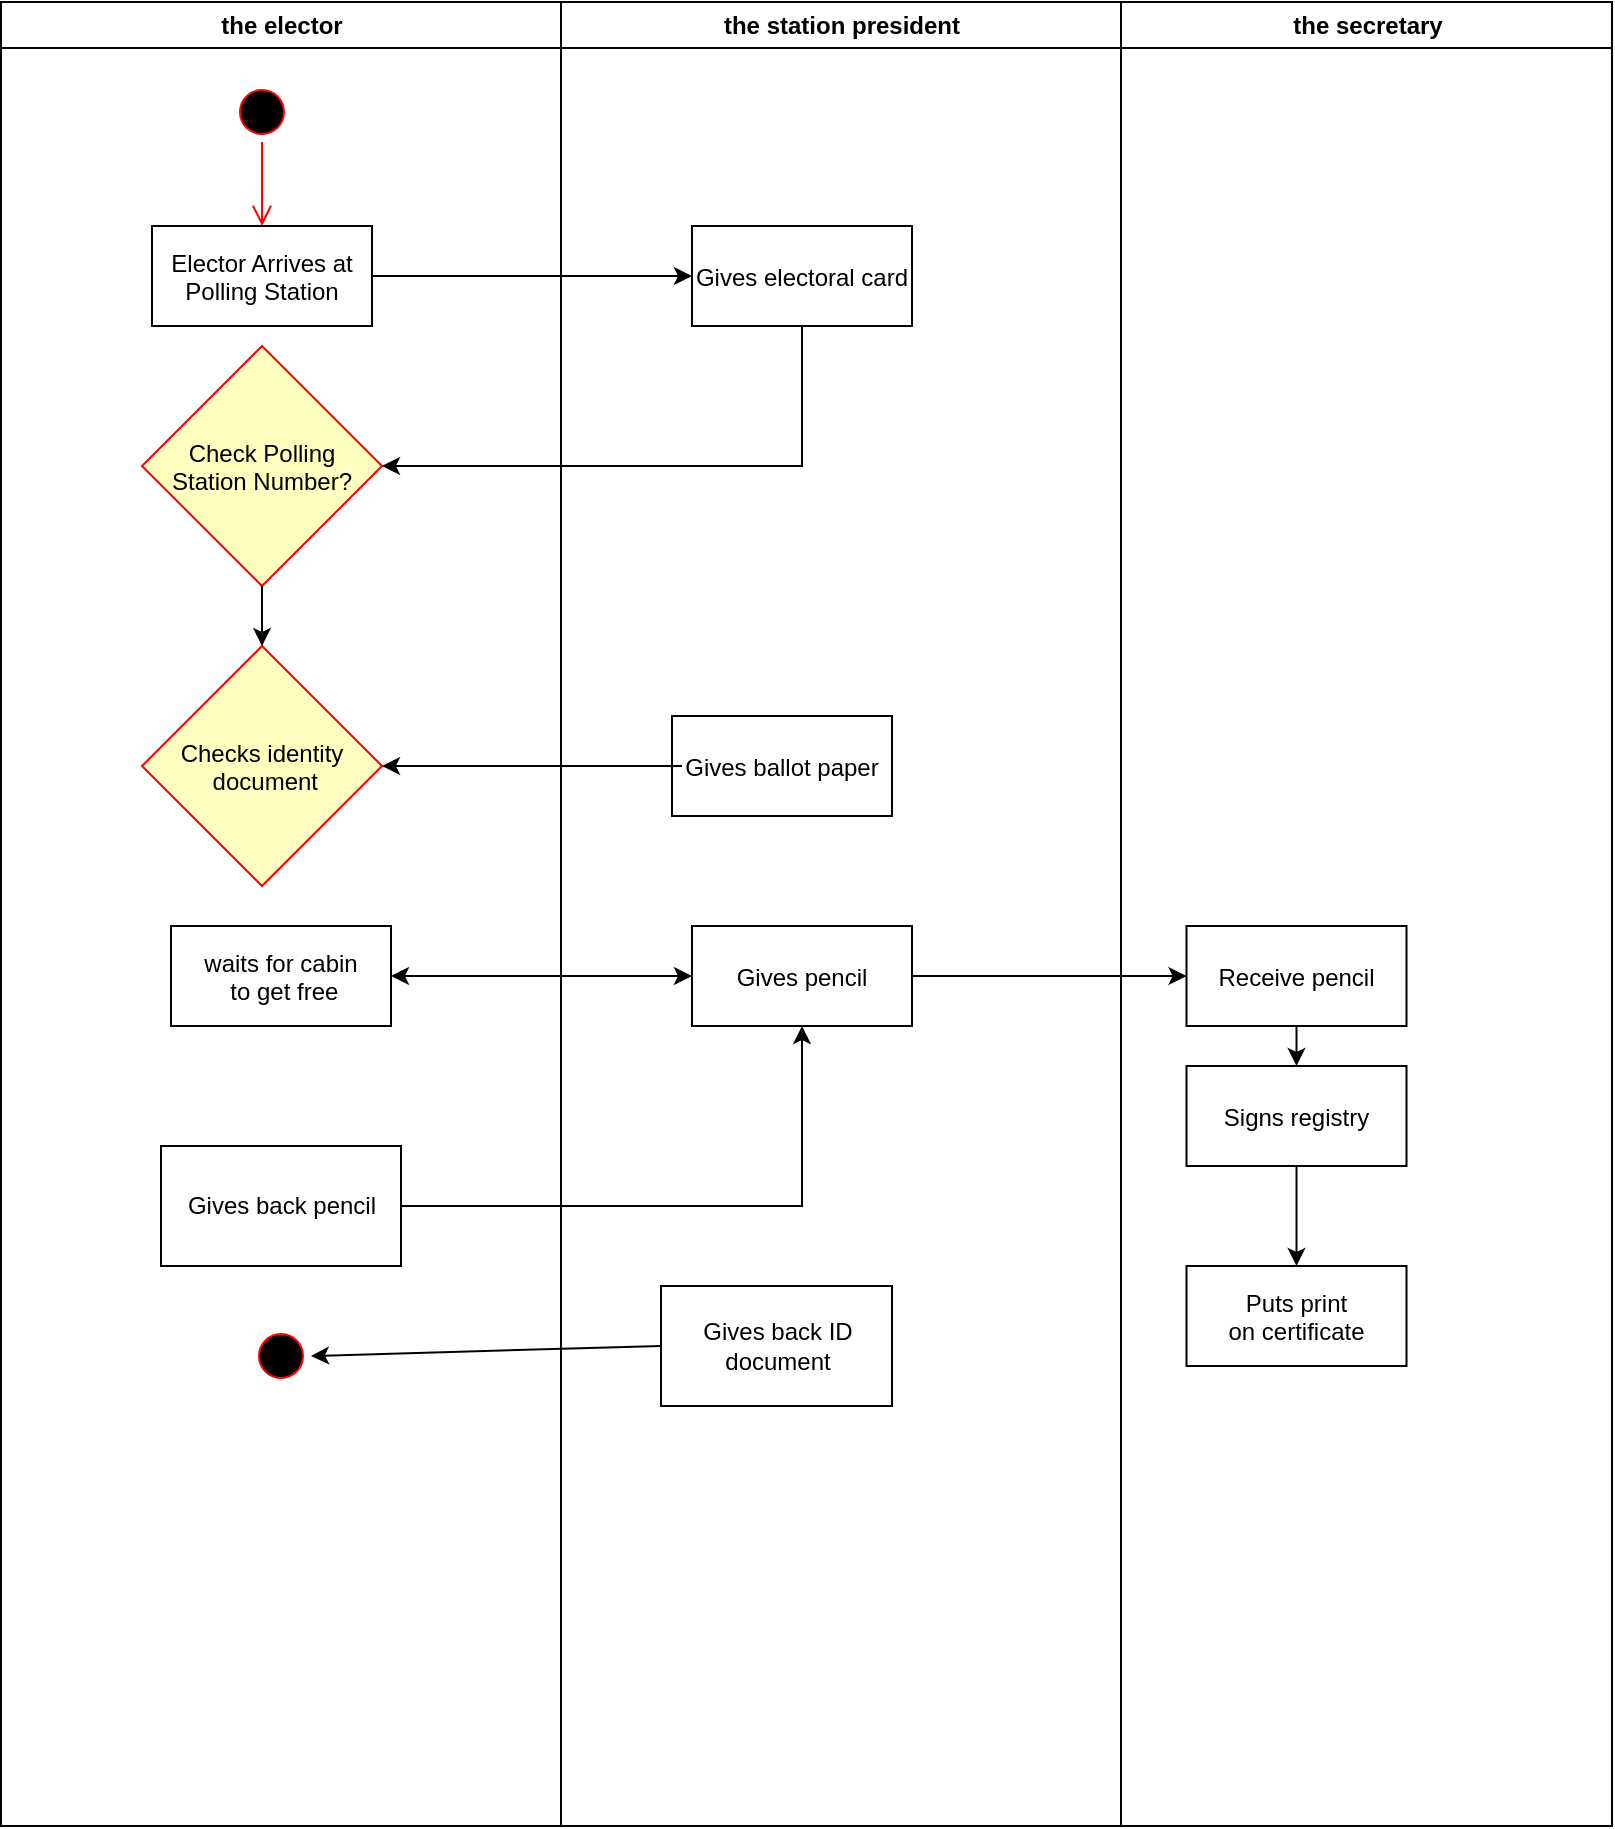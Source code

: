 <mxfile version="22.0.5" type="github">
  <diagram name="Page-1" id="e7e014a7-5840-1c2e-5031-d8a46d1fe8dd">
    <mxGraphModel dx="1603" dy="679" grid="1" gridSize="10" guides="1" tooltips="1" connect="1" arrows="1" fold="1" page="1" pageScale="1" pageWidth="1169" pageHeight="826" background="none" math="0" shadow="0">
      <root>
        <mxCell id="0" />
        <mxCell id="1" parent="0" />
        <mxCell id="2" value="the elector" style="swimlane;whiteSpace=wrap" parent="1" vertex="1">
          <mxGeometry x="164.5" y="128" width="280" height="912" as="geometry" />
        </mxCell>
        <mxCell id="5" value="" style="ellipse;shape=startState;fillColor=#000000;strokeColor=#ff0000;" parent="2" vertex="1">
          <mxGeometry x="115.5" y="40" width="30" height="30" as="geometry" />
        </mxCell>
        <mxCell id="kpUlQKfo4SJHGrzHlgdX-41" value="Check Polling &#xa;Station Number?" style="rhombus;fillColor=#ffffc0;strokeColor=#ff0000;" parent="2" vertex="1">
          <mxGeometry x="70.5" y="172" width="120" height="120" as="geometry" />
        </mxCell>
        <mxCell id="7" value="Elector Arrives at &#xa;Polling Station" style="" parent="2" vertex="1">
          <mxGeometry x="75.5" y="112" width="110" height="50" as="geometry" />
        </mxCell>
        <mxCell id="6" value="" style="edgeStyle=elbowEdgeStyle;elbow=horizontal;verticalAlign=bottom;endArrow=open;endSize=8;strokeColor=#FF0000;endFill=1;rounded=0" parent="2" source="5" target="7" edge="1">
          <mxGeometry x="100" y="40" as="geometry">
            <mxPoint x="115" y="110" as="targetPoint" />
          </mxGeometry>
        </mxCell>
        <mxCell id="kpUlQKfo4SJHGrzHlgdX-50" value="Checks identity&#xa; document" style="rhombus;fillColor=#ffffc0;strokeColor=#ff0000;" parent="2" vertex="1">
          <mxGeometry x="70.5" y="322" width="120" height="120" as="geometry" />
        </mxCell>
        <mxCell id="kpUlQKfo4SJHGrzHlgdX-62" value="" style="endArrow=classic;html=1;rounded=0;exitX=0.5;exitY=1;exitDx=0;exitDy=0;entryX=0.5;entryY=0;entryDx=0;entryDy=0;" parent="2" source="kpUlQKfo4SJHGrzHlgdX-41" target="kpUlQKfo4SJHGrzHlgdX-50" edge="1">
          <mxGeometry width="50" height="50" relative="1" as="geometry">
            <mxPoint x="365.5" y="442" as="sourcePoint" />
            <mxPoint x="415.5" y="392" as="targetPoint" />
          </mxGeometry>
        </mxCell>
        <mxCell id="kpUlQKfo4SJHGrzHlgdX-64" value="waits for cabin&#xa; to get free" style="" parent="2" vertex="1">
          <mxGeometry x="85" y="462" width="110" height="50" as="geometry" />
        </mxCell>
        <mxCell id="kpUlQKfo4SJHGrzHlgdX-76" value="Gives back pencil" style="rounded=0;whiteSpace=wrap;html=1;" parent="2" vertex="1">
          <mxGeometry x="80" y="572" width="120" height="60" as="geometry" />
        </mxCell>
        <mxCell id="kpUlQKfo4SJHGrzHlgdX-85" value="" style="ellipse;shape=startState;fillColor=#000000;strokeColor=#ff0000;" parent="2" vertex="1">
          <mxGeometry x="125" y="662" width="30" height="30" as="geometry" />
        </mxCell>
        <mxCell id="3" value="the station president" style="swimlane;whiteSpace=wrap" parent="1" vertex="1">
          <mxGeometry x="444.5" y="128" width="280" height="912" as="geometry" />
        </mxCell>
        <mxCell id="kpUlQKfo4SJHGrzHlgdX-42" value="Gives electoral card" style="" parent="3" vertex="1">
          <mxGeometry x="65.5" y="112" width="110" height="50" as="geometry" />
        </mxCell>
        <mxCell id="kpUlQKfo4SJHGrzHlgdX-45" value="Gives ballot paper" style="" parent="3" vertex="1">
          <mxGeometry x="55.5" y="357" width="110" height="50" as="geometry" />
        </mxCell>
        <mxCell id="kpUlQKfo4SJHGrzHlgdX-63" value="Gives pencil" style="" parent="3" vertex="1">
          <mxGeometry x="65.5" y="462" width="110" height="50" as="geometry" />
        </mxCell>
        <mxCell id="kpUlQKfo4SJHGrzHlgdX-84" value="Gives back ID document" style="rounded=0;whiteSpace=wrap;html=1;" parent="3" vertex="1">
          <mxGeometry x="50" y="642" width="115.5" height="60" as="geometry" />
        </mxCell>
        <mxCell id="4" value="the secretary" style="swimlane;whiteSpace=wrap" parent="1" vertex="1">
          <mxGeometry x="724.5" y="128" width="245.5" height="912" as="geometry" />
        </mxCell>
        <mxCell id="kpUlQKfo4SJHGrzHlgdX-67" value="Receive pencil" style="" parent="4" vertex="1">
          <mxGeometry x="32.75" y="462" width="110" height="50" as="geometry" />
        </mxCell>
        <mxCell id="kpUlQKfo4SJHGrzHlgdX-74" value="Signs registry" style="" parent="4" vertex="1">
          <mxGeometry x="32.75" y="532" width="110" height="50" as="geometry" />
        </mxCell>
        <mxCell id="kpUlQKfo4SJHGrzHlgdX-75" value=" Puts print &#xa;on certificate" style="" parent="4" vertex="1">
          <mxGeometry x="32.75" y="632" width="110" height="50" as="geometry" />
        </mxCell>
        <mxCell id="kpUlQKfo4SJHGrzHlgdX-80" value="" style="endArrow=classic;html=1;rounded=0;exitX=0.5;exitY=1;exitDx=0;exitDy=0;entryX=0.5;entryY=0;entryDx=0;entryDy=0;" parent="4" source="kpUlQKfo4SJHGrzHlgdX-74" target="kpUlQKfo4SJHGrzHlgdX-75" edge="1">
          <mxGeometry width="50" height="50" relative="1" as="geometry">
            <mxPoint x="25.5" y="542" as="sourcePoint" />
            <mxPoint x="75.5" y="492" as="targetPoint" />
          </mxGeometry>
        </mxCell>
        <mxCell id="kpUlQKfo4SJHGrzHlgdX-81" value="" style="endArrow=classic;html=1;rounded=0;entryX=0.5;entryY=0;entryDx=0;entryDy=0;exitX=0.5;exitY=1;exitDx=0;exitDy=0;" parent="4" source="kpUlQKfo4SJHGrzHlgdX-67" target="kpUlQKfo4SJHGrzHlgdX-74" edge="1">
          <mxGeometry width="50" height="50" relative="1" as="geometry">
            <mxPoint x="25.5" y="542" as="sourcePoint" />
            <mxPoint x="75.5" y="492" as="targetPoint" />
          </mxGeometry>
        </mxCell>
        <mxCell id="kpUlQKfo4SJHGrzHlgdX-57" value="" style="endArrow=classic;html=1;rounded=0;exitX=1;exitY=0.5;exitDx=0;exitDy=0;entryX=0;entryY=0.5;entryDx=0;entryDy=0;" parent="1" source="7" target="kpUlQKfo4SJHGrzHlgdX-42" edge="1">
          <mxGeometry width="50" height="50" relative="1" as="geometry">
            <mxPoint x="490" y="300" as="sourcePoint" />
            <mxPoint x="540" y="250" as="targetPoint" />
          </mxGeometry>
        </mxCell>
        <mxCell id="kpUlQKfo4SJHGrzHlgdX-58" value="" style="endArrow=classic;html=1;rounded=0;exitX=0.5;exitY=1;exitDx=0;exitDy=0;entryX=1;entryY=0.5;entryDx=0;entryDy=0;" parent="1" source="kpUlQKfo4SJHGrzHlgdX-42" target="kpUlQKfo4SJHGrzHlgdX-41" edge="1">
          <mxGeometry width="50" height="50" relative="1" as="geometry">
            <mxPoint x="490" y="300" as="sourcePoint" />
            <mxPoint x="540" y="250" as="targetPoint" />
            <Array as="points">
              <mxPoint x="565" y="360" />
            </Array>
          </mxGeometry>
        </mxCell>
        <mxCell id="kpUlQKfo4SJHGrzHlgdX-60" value="" style="endArrow=classic;html=1;rounded=0;exitX=0;exitY=0.5;exitDx=0;exitDy=0;entryX=1;entryY=0.5;entryDx=0;entryDy=0;" parent="1" target="kpUlQKfo4SJHGrzHlgdX-50" edge="1">
          <mxGeometry width="50" height="50" relative="1" as="geometry">
            <mxPoint x="505" y="510" as="sourcePoint" />
            <mxPoint x="580" y="520" as="targetPoint" />
          </mxGeometry>
        </mxCell>
        <mxCell id="kpUlQKfo4SJHGrzHlgdX-68" value="" style="endArrow=classic;html=1;rounded=0;exitX=1;exitY=0.5;exitDx=0;exitDy=0;entryX=0;entryY=0.5;entryDx=0;entryDy=0;" parent="1" source="kpUlQKfo4SJHGrzHlgdX-63" target="kpUlQKfo4SJHGrzHlgdX-67" edge="1">
          <mxGeometry width="50" height="50" relative="1" as="geometry">
            <mxPoint x="620" y="600" as="sourcePoint" />
            <mxPoint x="670" y="550" as="targetPoint" />
          </mxGeometry>
        </mxCell>
        <mxCell id="kpUlQKfo4SJHGrzHlgdX-71" value="" style="endArrow=classic;startArrow=classic;html=1;rounded=0;entryX=0;entryY=0.5;entryDx=0;entryDy=0;" parent="1" source="kpUlQKfo4SJHGrzHlgdX-64" target="kpUlQKfo4SJHGrzHlgdX-63" edge="1">
          <mxGeometry width="50" height="50" relative="1" as="geometry">
            <mxPoint x="195" y="537" as="sourcePoint" />
            <mxPoint x="430.211" y="615" as="targetPoint" />
          </mxGeometry>
        </mxCell>
        <mxCell id="kpUlQKfo4SJHGrzHlgdX-82" value="" style="endArrow=classic;html=1;rounded=0;exitX=1;exitY=0.5;exitDx=0;exitDy=0;entryX=0.5;entryY=1;entryDx=0;entryDy=0;" parent="1" source="kpUlQKfo4SJHGrzHlgdX-76" target="kpUlQKfo4SJHGrzHlgdX-63" edge="1">
          <mxGeometry width="50" height="50" relative="1" as="geometry">
            <mxPoint x="750" y="670" as="sourcePoint" />
            <mxPoint x="800" y="620" as="targetPoint" />
            <Array as="points">
              <mxPoint x="565" y="730" />
            </Array>
          </mxGeometry>
        </mxCell>
        <mxCell id="kpUlQKfo4SJHGrzHlgdX-86" value="" style="endArrow=classic;html=1;rounded=0;exitX=0;exitY=0.5;exitDx=0;exitDy=0;entryX=1;entryY=0.5;entryDx=0;entryDy=0;" parent="1" source="kpUlQKfo4SJHGrzHlgdX-84" target="kpUlQKfo4SJHGrzHlgdX-85" edge="1">
          <mxGeometry width="50" height="50" relative="1" as="geometry">
            <mxPoint x="750" y="670" as="sourcePoint" />
            <mxPoint x="800" y="620" as="targetPoint" />
          </mxGeometry>
        </mxCell>
      </root>
    </mxGraphModel>
  </diagram>
</mxfile>
